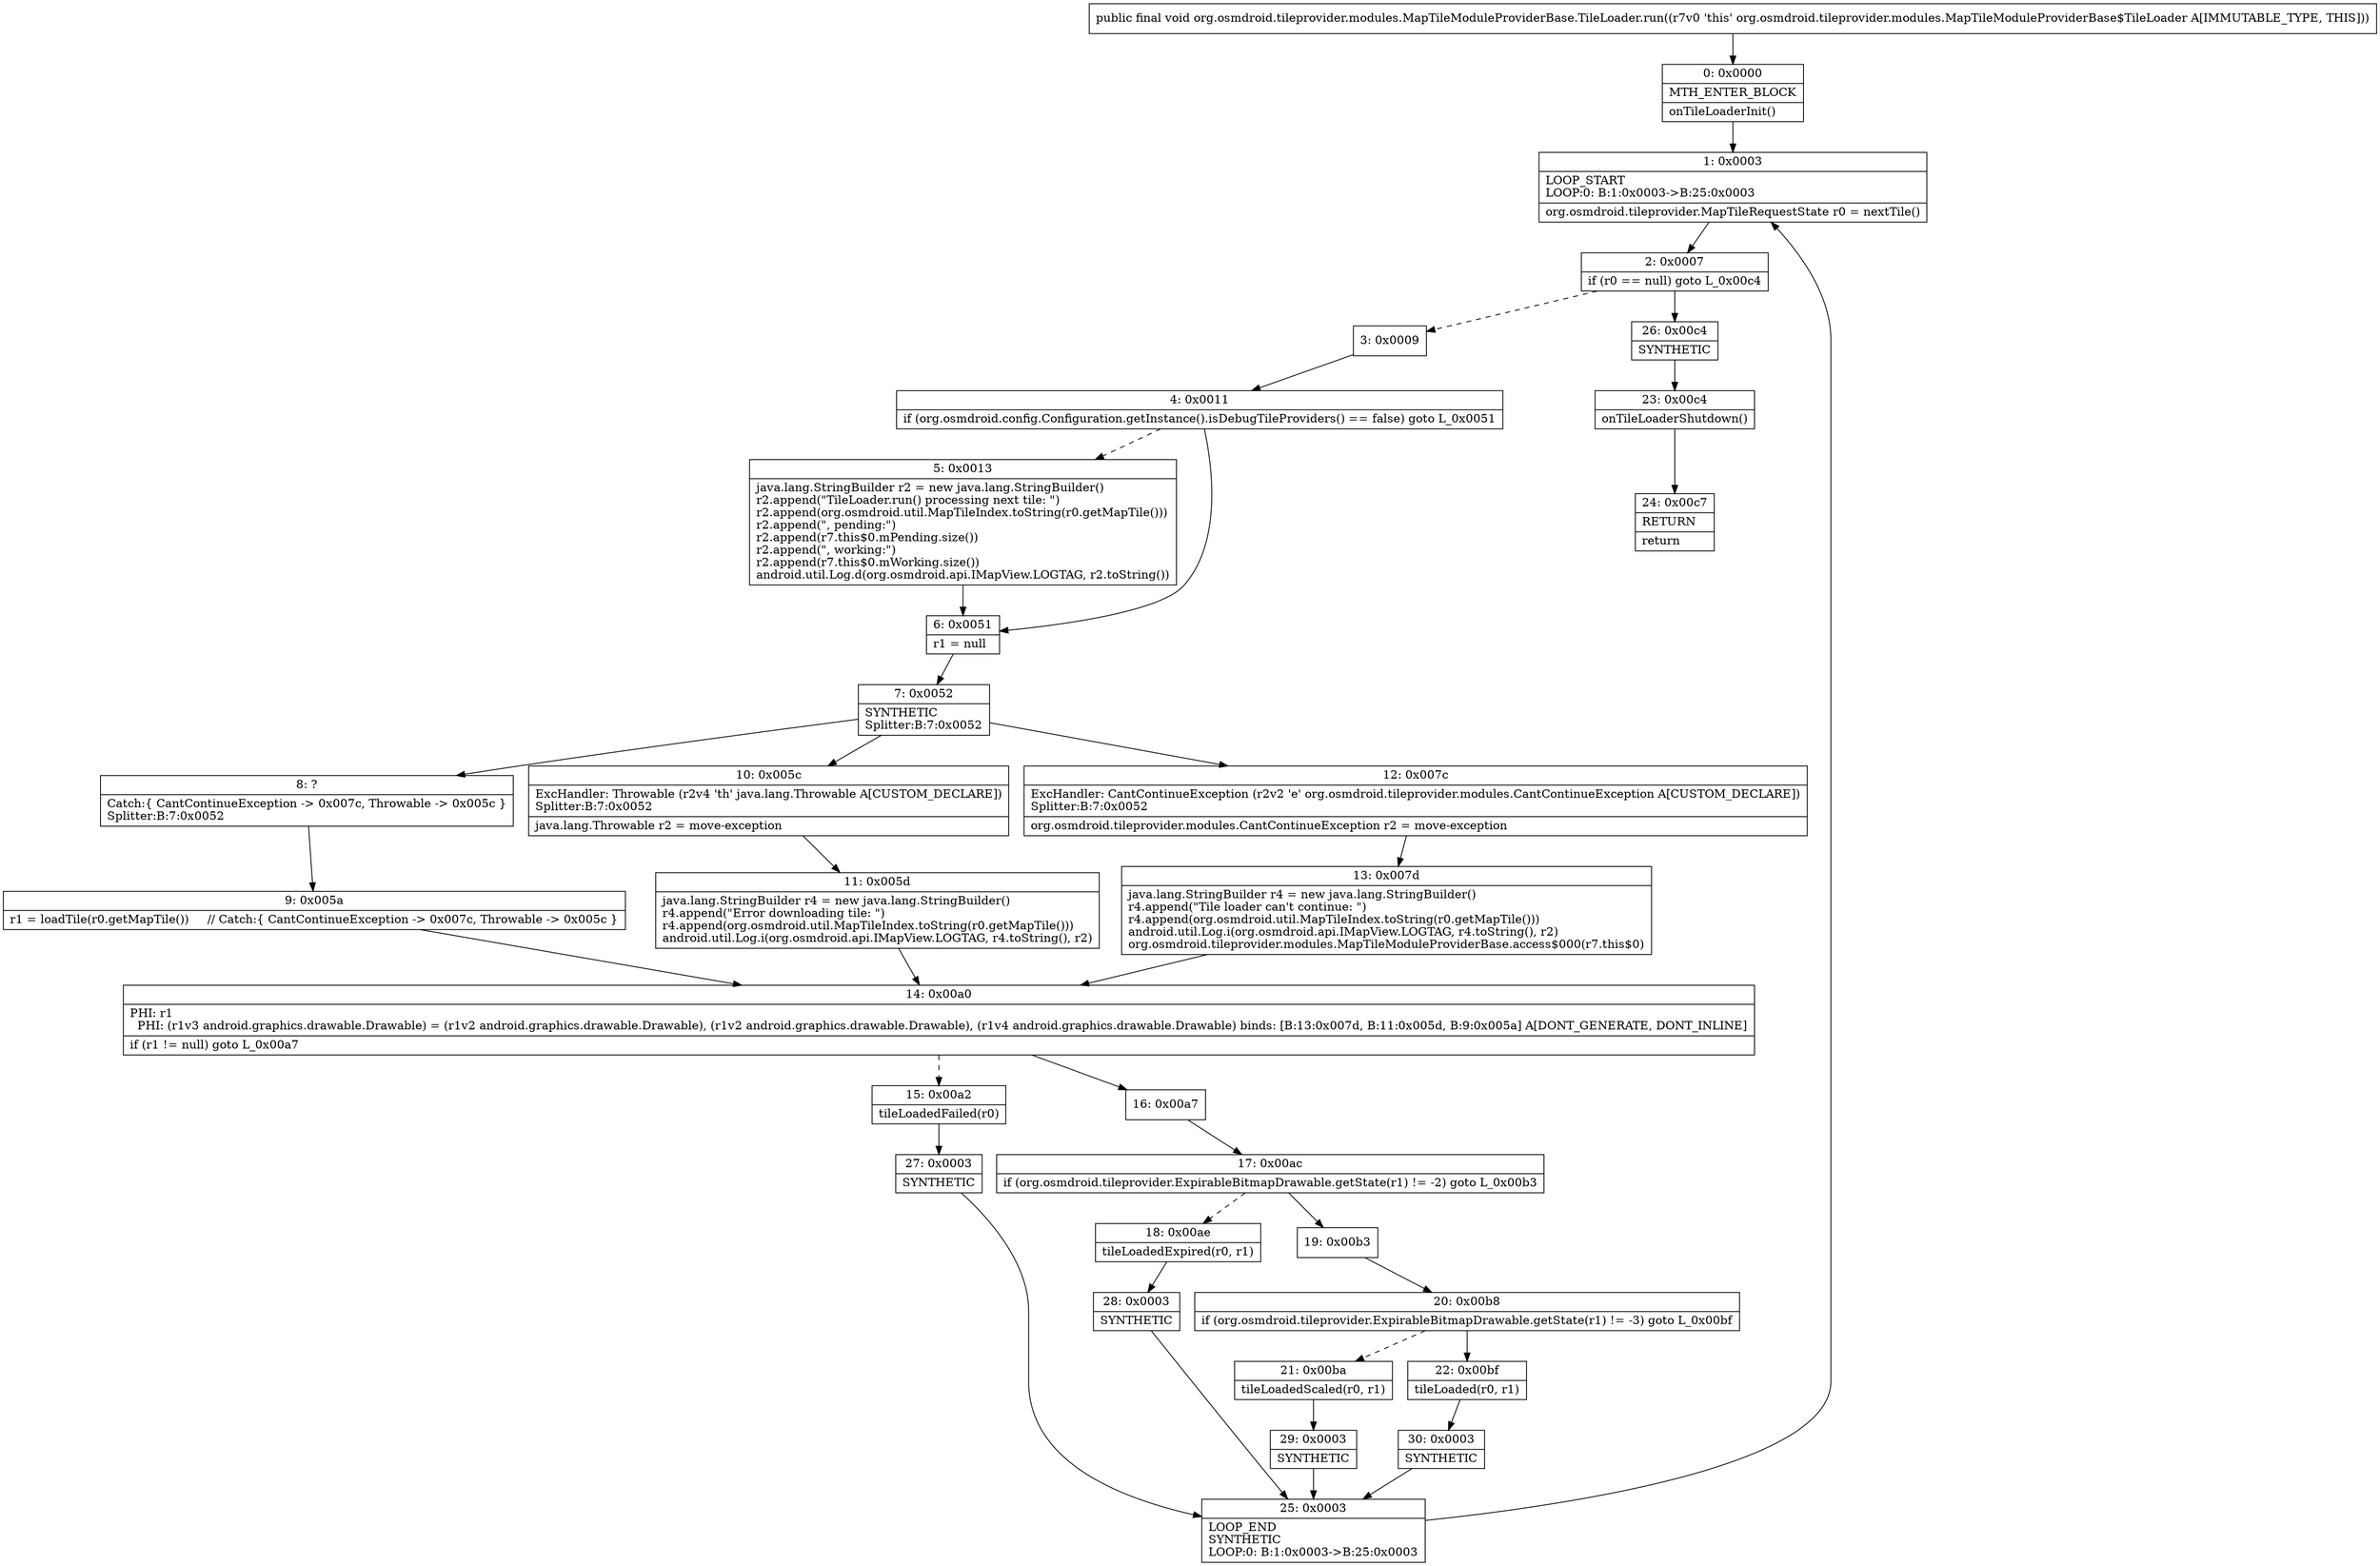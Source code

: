 digraph "CFG fororg.osmdroid.tileprovider.modules.MapTileModuleProviderBase.TileLoader.run()V" {
Node_0 [shape=record,label="{0\:\ 0x0000|MTH_ENTER_BLOCK\l|onTileLoaderInit()\l}"];
Node_1 [shape=record,label="{1\:\ 0x0003|LOOP_START\lLOOP:0: B:1:0x0003\-\>B:25:0x0003\l|org.osmdroid.tileprovider.MapTileRequestState r0 = nextTile()\l}"];
Node_2 [shape=record,label="{2\:\ 0x0007|if (r0 == null) goto L_0x00c4\l}"];
Node_3 [shape=record,label="{3\:\ 0x0009}"];
Node_4 [shape=record,label="{4\:\ 0x0011|if (org.osmdroid.config.Configuration.getInstance().isDebugTileProviders() == false) goto L_0x0051\l}"];
Node_5 [shape=record,label="{5\:\ 0x0013|java.lang.StringBuilder r2 = new java.lang.StringBuilder()\lr2.append(\"TileLoader.run() processing next tile: \")\lr2.append(org.osmdroid.util.MapTileIndex.toString(r0.getMapTile()))\lr2.append(\", pending:\")\lr2.append(r7.this$0.mPending.size())\lr2.append(\", working:\")\lr2.append(r7.this$0.mWorking.size())\landroid.util.Log.d(org.osmdroid.api.IMapView.LOGTAG, r2.toString())\l}"];
Node_6 [shape=record,label="{6\:\ 0x0051|r1 = null\l}"];
Node_7 [shape=record,label="{7\:\ 0x0052|SYNTHETIC\lSplitter:B:7:0x0052\l}"];
Node_8 [shape=record,label="{8\:\ ?|Catch:\{ CantContinueException \-\> 0x007c, Throwable \-\> 0x005c \}\lSplitter:B:7:0x0052\l}"];
Node_9 [shape=record,label="{9\:\ 0x005a|r1 = loadTile(r0.getMapTile())     \/\/ Catch:\{ CantContinueException \-\> 0x007c, Throwable \-\> 0x005c \}\l}"];
Node_10 [shape=record,label="{10\:\ 0x005c|ExcHandler: Throwable (r2v4 'th' java.lang.Throwable A[CUSTOM_DECLARE])\lSplitter:B:7:0x0052\l|java.lang.Throwable r2 = move\-exception\l}"];
Node_11 [shape=record,label="{11\:\ 0x005d|java.lang.StringBuilder r4 = new java.lang.StringBuilder()\lr4.append(\"Error downloading tile: \")\lr4.append(org.osmdroid.util.MapTileIndex.toString(r0.getMapTile()))\landroid.util.Log.i(org.osmdroid.api.IMapView.LOGTAG, r4.toString(), r2)\l}"];
Node_12 [shape=record,label="{12\:\ 0x007c|ExcHandler: CantContinueException (r2v2 'e' org.osmdroid.tileprovider.modules.CantContinueException A[CUSTOM_DECLARE])\lSplitter:B:7:0x0052\l|org.osmdroid.tileprovider.modules.CantContinueException r2 = move\-exception\l}"];
Node_13 [shape=record,label="{13\:\ 0x007d|java.lang.StringBuilder r4 = new java.lang.StringBuilder()\lr4.append(\"Tile loader can't continue: \")\lr4.append(org.osmdroid.util.MapTileIndex.toString(r0.getMapTile()))\landroid.util.Log.i(org.osmdroid.api.IMapView.LOGTAG, r4.toString(), r2)\lorg.osmdroid.tileprovider.modules.MapTileModuleProviderBase.access$000(r7.this$0)\l}"];
Node_14 [shape=record,label="{14\:\ 0x00a0|PHI: r1 \l  PHI: (r1v3 android.graphics.drawable.Drawable) = (r1v2 android.graphics.drawable.Drawable), (r1v2 android.graphics.drawable.Drawable), (r1v4 android.graphics.drawable.Drawable) binds: [B:13:0x007d, B:11:0x005d, B:9:0x005a] A[DONT_GENERATE, DONT_INLINE]\l|if (r1 != null) goto L_0x00a7\l}"];
Node_15 [shape=record,label="{15\:\ 0x00a2|tileLoadedFailed(r0)\l}"];
Node_16 [shape=record,label="{16\:\ 0x00a7}"];
Node_17 [shape=record,label="{17\:\ 0x00ac|if (org.osmdroid.tileprovider.ExpirableBitmapDrawable.getState(r1) != \-2) goto L_0x00b3\l}"];
Node_18 [shape=record,label="{18\:\ 0x00ae|tileLoadedExpired(r0, r1)\l}"];
Node_19 [shape=record,label="{19\:\ 0x00b3}"];
Node_20 [shape=record,label="{20\:\ 0x00b8|if (org.osmdroid.tileprovider.ExpirableBitmapDrawable.getState(r1) != \-3) goto L_0x00bf\l}"];
Node_21 [shape=record,label="{21\:\ 0x00ba|tileLoadedScaled(r0, r1)\l}"];
Node_22 [shape=record,label="{22\:\ 0x00bf|tileLoaded(r0, r1)\l}"];
Node_23 [shape=record,label="{23\:\ 0x00c4|onTileLoaderShutdown()\l}"];
Node_24 [shape=record,label="{24\:\ 0x00c7|RETURN\l|return\l}"];
Node_25 [shape=record,label="{25\:\ 0x0003|LOOP_END\lSYNTHETIC\lLOOP:0: B:1:0x0003\-\>B:25:0x0003\l}"];
Node_26 [shape=record,label="{26\:\ 0x00c4|SYNTHETIC\l}"];
Node_27 [shape=record,label="{27\:\ 0x0003|SYNTHETIC\l}"];
Node_28 [shape=record,label="{28\:\ 0x0003|SYNTHETIC\l}"];
Node_29 [shape=record,label="{29\:\ 0x0003|SYNTHETIC\l}"];
Node_30 [shape=record,label="{30\:\ 0x0003|SYNTHETIC\l}"];
MethodNode[shape=record,label="{public final void org.osmdroid.tileprovider.modules.MapTileModuleProviderBase.TileLoader.run((r7v0 'this' org.osmdroid.tileprovider.modules.MapTileModuleProviderBase$TileLoader A[IMMUTABLE_TYPE, THIS])) }"];
MethodNode -> Node_0;
Node_0 -> Node_1;
Node_1 -> Node_2;
Node_2 -> Node_3[style=dashed];
Node_2 -> Node_26;
Node_3 -> Node_4;
Node_4 -> Node_5[style=dashed];
Node_4 -> Node_6;
Node_5 -> Node_6;
Node_6 -> Node_7;
Node_7 -> Node_8;
Node_7 -> Node_12;
Node_7 -> Node_10;
Node_8 -> Node_9;
Node_9 -> Node_14;
Node_10 -> Node_11;
Node_11 -> Node_14;
Node_12 -> Node_13;
Node_13 -> Node_14;
Node_14 -> Node_15[style=dashed];
Node_14 -> Node_16;
Node_15 -> Node_27;
Node_16 -> Node_17;
Node_17 -> Node_18[style=dashed];
Node_17 -> Node_19;
Node_18 -> Node_28;
Node_19 -> Node_20;
Node_20 -> Node_21[style=dashed];
Node_20 -> Node_22;
Node_21 -> Node_29;
Node_22 -> Node_30;
Node_23 -> Node_24;
Node_25 -> Node_1;
Node_26 -> Node_23;
Node_27 -> Node_25;
Node_28 -> Node_25;
Node_29 -> Node_25;
Node_30 -> Node_25;
}

